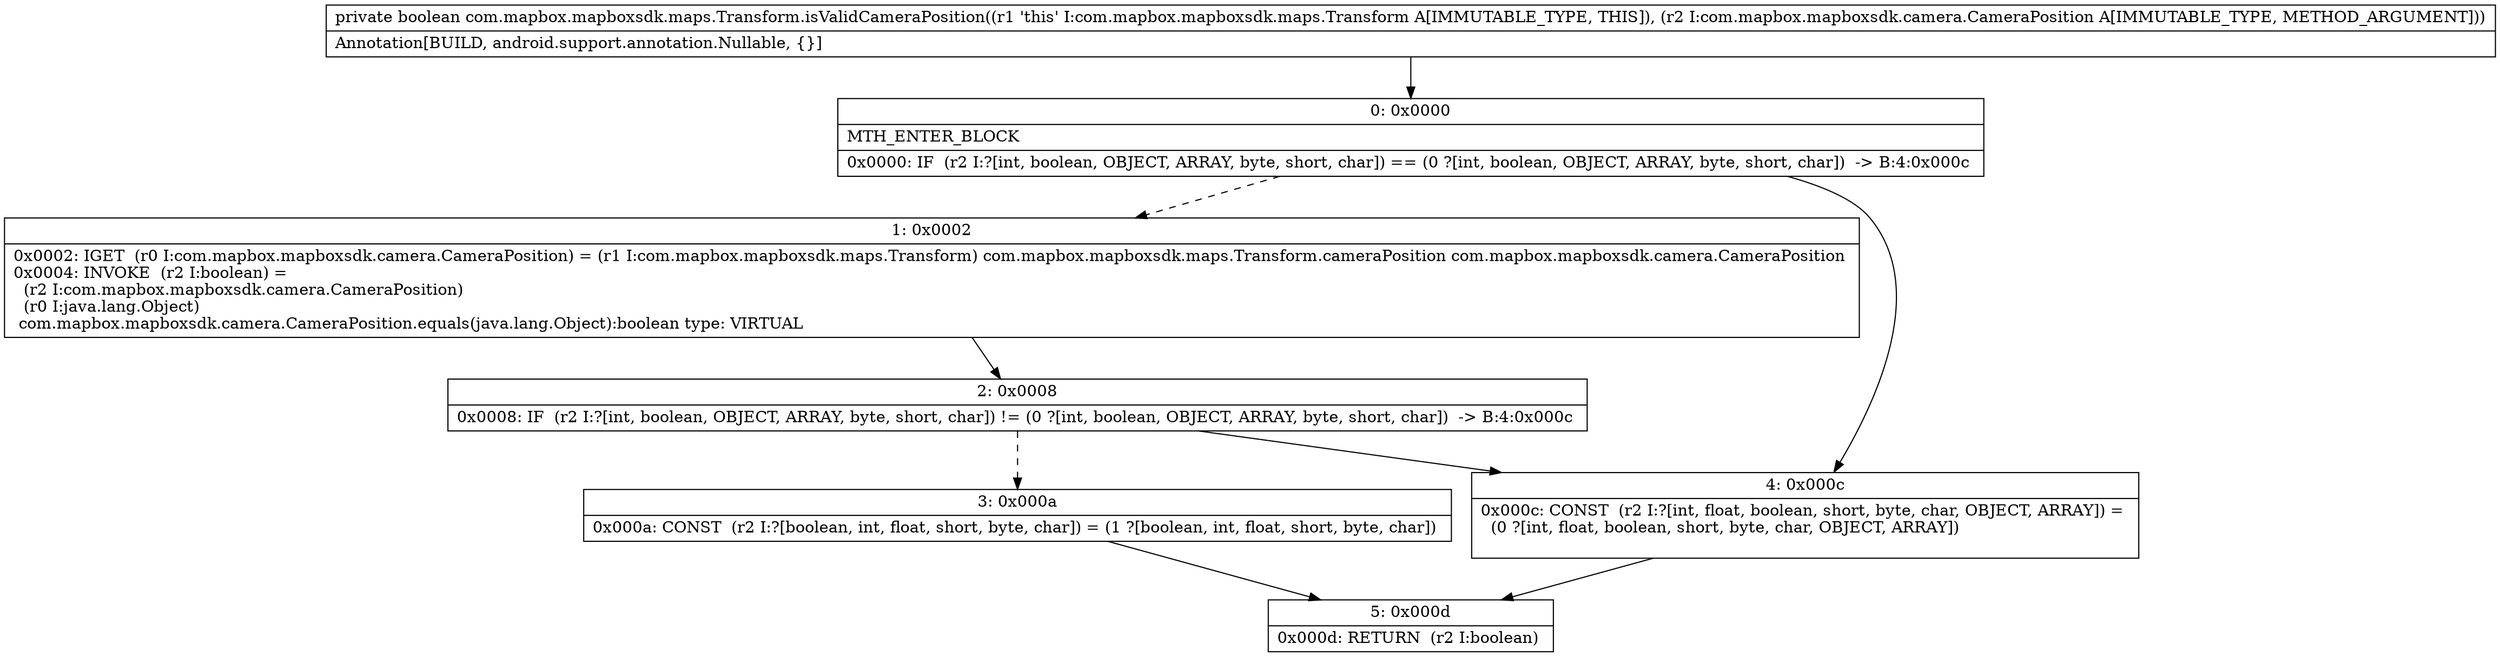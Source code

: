 digraph "CFG forcom.mapbox.mapboxsdk.maps.Transform.isValidCameraPosition(Lcom\/mapbox\/mapboxsdk\/camera\/CameraPosition;)Z" {
Node_0 [shape=record,label="{0\:\ 0x0000|MTH_ENTER_BLOCK\l|0x0000: IF  (r2 I:?[int, boolean, OBJECT, ARRAY, byte, short, char]) == (0 ?[int, boolean, OBJECT, ARRAY, byte, short, char])  \-\> B:4:0x000c \l}"];
Node_1 [shape=record,label="{1\:\ 0x0002|0x0002: IGET  (r0 I:com.mapbox.mapboxsdk.camera.CameraPosition) = (r1 I:com.mapbox.mapboxsdk.maps.Transform) com.mapbox.mapboxsdk.maps.Transform.cameraPosition com.mapbox.mapboxsdk.camera.CameraPosition \l0x0004: INVOKE  (r2 I:boolean) = \l  (r2 I:com.mapbox.mapboxsdk.camera.CameraPosition)\l  (r0 I:java.lang.Object)\l com.mapbox.mapboxsdk.camera.CameraPosition.equals(java.lang.Object):boolean type: VIRTUAL \l}"];
Node_2 [shape=record,label="{2\:\ 0x0008|0x0008: IF  (r2 I:?[int, boolean, OBJECT, ARRAY, byte, short, char]) != (0 ?[int, boolean, OBJECT, ARRAY, byte, short, char])  \-\> B:4:0x000c \l}"];
Node_3 [shape=record,label="{3\:\ 0x000a|0x000a: CONST  (r2 I:?[boolean, int, float, short, byte, char]) = (1 ?[boolean, int, float, short, byte, char]) \l}"];
Node_4 [shape=record,label="{4\:\ 0x000c|0x000c: CONST  (r2 I:?[int, float, boolean, short, byte, char, OBJECT, ARRAY]) = \l  (0 ?[int, float, boolean, short, byte, char, OBJECT, ARRAY])\l \l}"];
Node_5 [shape=record,label="{5\:\ 0x000d|0x000d: RETURN  (r2 I:boolean) \l}"];
MethodNode[shape=record,label="{private boolean com.mapbox.mapboxsdk.maps.Transform.isValidCameraPosition((r1 'this' I:com.mapbox.mapboxsdk.maps.Transform A[IMMUTABLE_TYPE, THIS]), (r2 I:com.mapbox.mapboxsdk.camera.CameraPosition A[IMMUTABLE_TYPE, METHOD_ARGUMENT]))  | Annotation[BUILD, android.support.annotation.Nullable, \{\}]\l}"];
MethodNode -> Node_0;
Node_0 -> Node_1[style=dashed];
Node_0 -> Node_4;
Node_1 -> Node_2;
Node_2 -> Node_3[style=dashed];
Node_2 -> Node_4;
Node_3 -> Node_5;
Node_4 -> Node_5;
}

